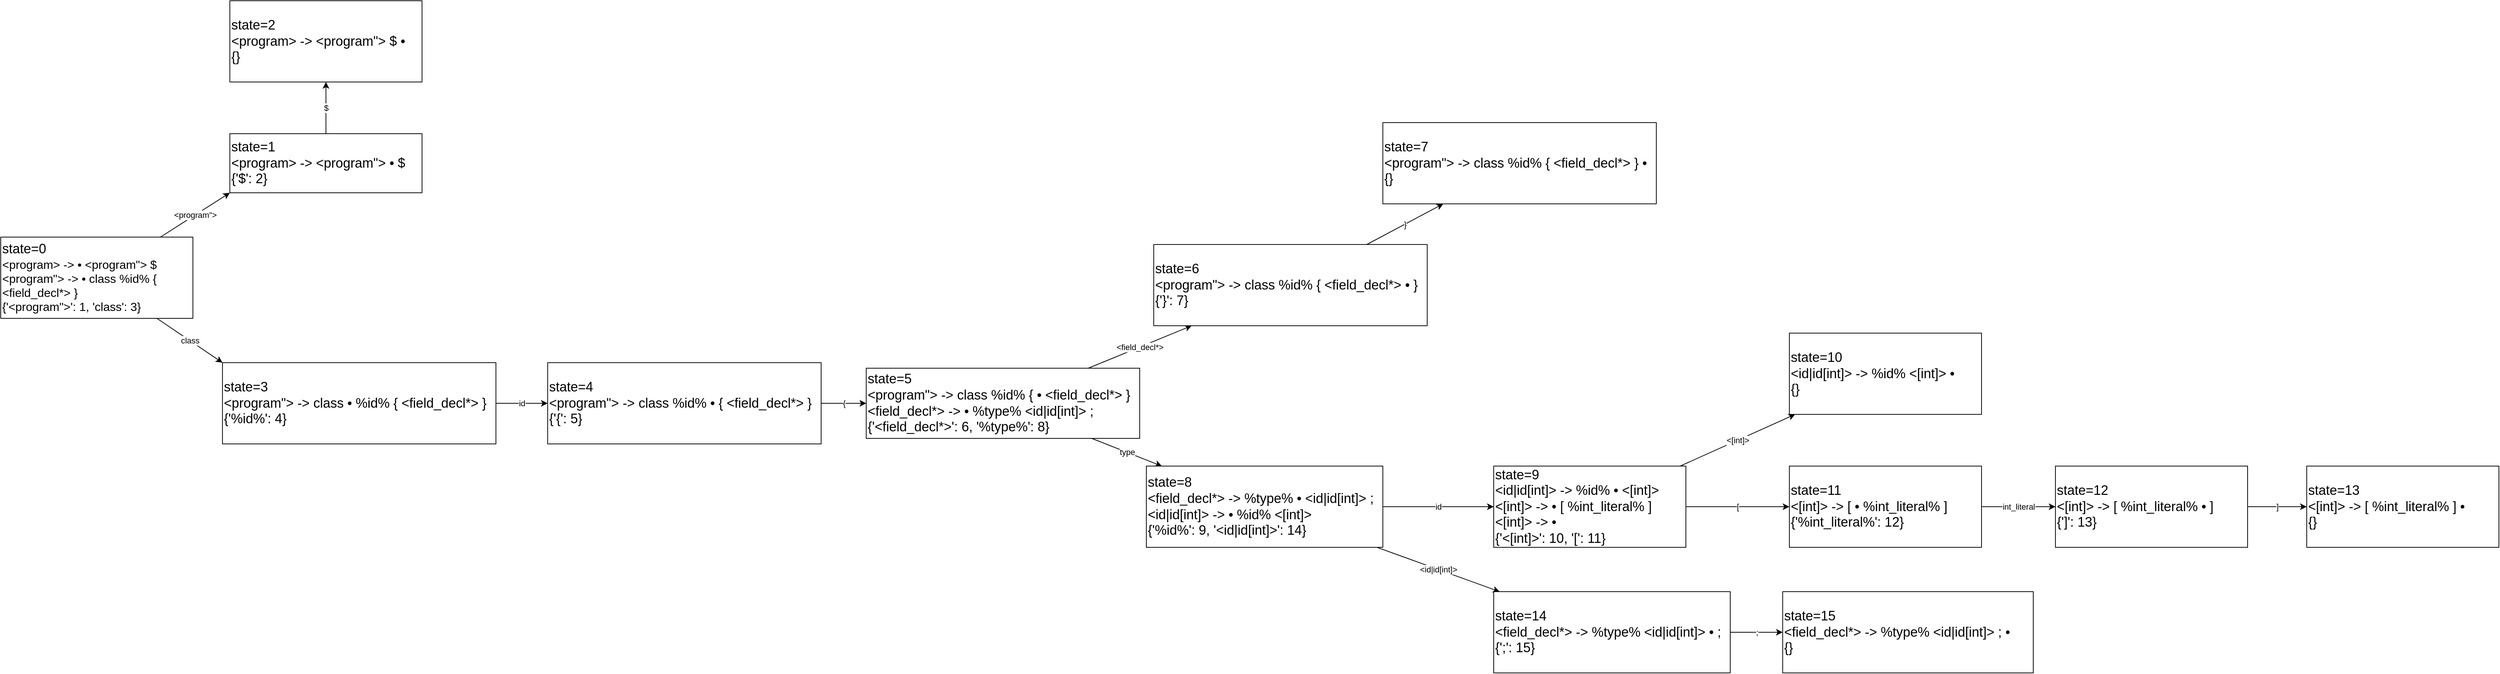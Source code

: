 <mxfile version="14.9.6" type="device"><diagram id="N5HbH7tPB-OJK3eR5Chv" name="Page-1"><mxGraphModel dx="1662" dy="822" grid="1" gridSize="10" guides="1" tooltips="1" connect="1" arrows="1" fold="1" page="1" pageScale="1" pageWidth="827" pageHeight="1169" math="0" shadow="0"><root><mxCell id="0"/><mxCell id="1" parent="0"/><mxCell id="Tpk0K-inNcOWAKqMkhPN-72" value="&amp;lt;program&quot;&amp;gt;" style="edgeStyle=none;rounded=0;orthogonalLoop=1;jettySize=auto;html=1;entryX=0;entryY=1;entryDx=0;entryDy=0;" edge="1" parent="1" source="Tpk0K-inNcOWAKqMkhPN-53" target="Tpk0K-inNcOWAKqMkhPN-55"><mxGeometry relative="1" as="geometry"/></mxCell><mxCell id="Tpk0K-inNcOWAKqMkhPN-74" value="class" style="edgeStyle=none;rounded=0;orthogonalLoop=1;jettySize=auto;html=1;entryX=0;entryY=0;entryDx=0;entryDy=0;" edge="1" parent="1" source="Tpk0K-inNcOWAKqMkhPN-53" target="Tpk0K-inNcOWAKqMkhPN-57"><mxGeometry relative="1" as="geometry"/></mxCell><mxCell id="Tpk0K-inNcOWAKqMkhPN-53" value="&lt;div&gt;&lt;font style=&quot;font-size: 18px&quot;&gt;state=0&lt;/font&gt;&lt;/div&gt;&lt;div&gt;&lt;font size=&quot;3&quot;&gt;&amp;lt;program&amp;gt; -&amp;gt; • &amp;lt;program&quot;&amp;gt; $&lt;/font&gt;&lt;/div&gt;&lt;div&gt;&lt;font size=&quot;3&quot;&gt;&amp;lt;program&quot;&amp;gt; -&amp;gt; • class %id% { &amp;lt;field_decl*&amp;gt; }&lt;/font&gt;&lt;/div&gt;&lt;div&gt;&lt;font size=&quot;3&quot;&gt;{'&amp;lt;program&quot;&amp;gt;': 1, 'class': 3}&lt;/font&gt;&lt;/div&gt;" style="rounded=0;whiteSpace=wrap;html=1;fillColor=#FFFFFF;align=left;" vertex="1" parent="1"><mxGeometry x="70" y="370" width="260" height="110" as="geometry"/></mxCell><mxCell id="Tpk0K-inNcOWAKqMkhPN-73" value="$" style="edgeStyle=none;rounded=0;orthogonalLoop=1;jettySize=auto;html=1;" edge="1" parent="1" source="Tpk0K-inNcOWAKqMkhPN-55" target="Tpk0K-inNcOWAKqMkhPN-56"><mxGeometry relative="1" as="geometry"/></mxCell><mxCell id="Tpk0K-inNcOWAKqMkhPN-55" value="&lt;div&gt;&lt;span style=&quot;font-size: 18px&quot;&gt;state=1&lt;/span&gt;&lt;/div&gt;&lt;div&gt;&lt;span style=&quot;font-size: 18px&quot;&gt;&amp;lt;program&amp;gt; -&amp;gt; &amp;lt;program&quot;&amp;gt; • $&lt;/span&gt;&lt;/div&gt;&lt;div&gt;&lt;span style=&quot;font-size: 18px&quot;&gt;{'$': 2}&lt;/span&gt;&lt;/div&gt;" style="rounded=0;whiteSpace=wrap;html=1;fillColor=#FFFFFF;align=left;" vertex="1" parent="1"><mxGeometry x="380" y="230" width="260" height="80" as="geometry"/></mxCell><mxCell id="Tpk0K-inNcOWAKqMkhPN-56" value="&lt;div&gt;&lt;span style=&quot;font-size: 18px&quot;&gt;state=2&lt;/span&gt;&lt;/div&gt;&lt;div&gt;&lt;span style=&quot;font-size: 18px&quot;&gt;&amp;lt;program&amp;gt; -&amp;gt; &amp;lt;program&quot;&amp;gt; $ •&lt;/span&gt;&lt;/div&gt;&lt;div&gt;&lt;span style=&quot;font-size: 18px&quot;&gt;{}&lt;/span&gt;&lt;/div&gt;" style="rounded=0;whiteSpace=wrap;html=1;fillColor=#FFFFFF;align=left;" vertex="1" parent="1"><mxGeometry x="380" y="50" width="260" height="110" as="geometry"/></mxCell><mxCell id="Tpk0K-inNcOWAKqMkhPN-75" value="id" style="edgeStyle=none;rounded=0;orthogonalLoop=1;jettySize=auto;html=1;" edge="1" parent="1" source="Tpk0K-inNcOWAKqMkhPN-57" target="Tpk0K-inNcOWAKqMkhPN-58"><mxGeometry relative="1" as="geometry"><mxPoint x="700" y="550" as="targetPoint"/></mxGeometry></mxCell><mxCell id="Tpk0K-inNcOWAKqMkhPN-57" value="&lt;div&gt;&lt;span style=&quot;font-size: 18px&quot;&gt;state=3&lt;/span&gt;&lt;/div&gt;&lt;div&gt;&lt;span style=&quot;font-size: 18px&quot;&gt;&amp;lt;program&quot;&amp;gt; -&amp;gt; class • %id% { &amp;lt;field_decl*&amp;gt; }&lt;/span&gt;&lt;/div&gt;&lt;div&gt;&lt;span style=&quot;font-size: 18px&quot;&gt;{'%id%': 4}&lt;/span&gt;&lt;/div&gt;" style="rounded=0;whiteSpace=wrap;html=1;fillColor=#FFFFFF;align=left;" vertex="1" parent="1"><mxGeometry x="370" y="540" width="370" height="110" as="geometry"/></mxCell><mxCell id="Tpk0K-inNcOWAKqMkhPN-76" value="{" style="edgeStyle=none;rounded=0;orthogonalLoop=1;jettySize=auto;html=1;" edge="1" parent="1" source="Tpk0K-inNcOWAKqMkhPN-58" target="Tpk0K-inNcOWAKqMkhPN-59"><mxGeometry relative="1" as="geometry"/></mxCell><mxCell id="Tpk0K-inNcOWAKqMkhPN-58" value="&lt;div&gt;&lt;span style=&quot;font-size: 18px&quot;&gt;state=4&lt;/span&gt;&lt;/div&gt;&lt;div&gt;&lt;span style=&quot;font-size: 18px&quot;&gt;&amp;lt;program&quot;&amp;gt; -&amp;gt; class %id% • { &amp;lt;field_decl*&amp;gt; }&lt;/span&gt;&lt;/div&gt;&lt;div&gt;&lt;span style=&quot;font-size: 18px&quot;&gt;{'{': 5}&lt;/span&gt;&lt;/div&gt;" style="rounded=0;whiteSpace=wrap;html=1;fillColor=#FFFFFF;align=left;" vertex="1" parent="1"><mxGeometry x="810" y="540" width="370" height="110" as="geometry"/></mxCell><mxCell id="Tpk0K-inNcOWAKqMkhPN-77" value="type" style="edgeStyle=none;rounded=0;orthogonalLoop=1;jettySize=auto;html=1;" edge="1" parent="1" source="Tpk0K-inNcOWAKqMkhPN-59" target="Tpk0K-inNcOWAKqMkhPN-63"><mxGeometry relative="1" as="geometry"/></mxCell><mxCell id="Tpk0K-inNcOWAKqMkhPN-78" value="&amp;lt;field_decl*&amp;gt;" style="edgeStyle=none;rounded=0;orthogonalLoop=1;jettySize=auto;html=1;" edge="1" parent="1" source="Tpk0K-inNcOWAKqMkhPN-59" target="Tpk0K-inNcOWAKqMkhPN-60"><mxGeometry relative="1" as="geometry"/></mxCell><mxCell id="Tpk0K-inNcOWAKqMkhPN-59" value="&lt;div&gt;&lt;span style=&quot;font-size: 18px&quot;&gt;state=5&lt;/span&gt;&lt;/div&gt;&lt;div&gt;&lt;span style=&quot;font-size: 18px&quot;&gt;&amp;lt;program&quot;&amp;gt; -&amp;gt; class %id% { • &amp;lt;field_decl*&amp;gt; }&lt;/span&gt;&lt;/div&gt;&lt;div&gt;&lt;span style=&quot;font-size: 18px&quot;&gt;&amp;lt;field_decl*&amp;gt; -&amp;gt; • %type% &amp;lt;id|id[int]&amp;gt; ;&lt;/span&gt;&lt;/div&gt;&lt;div&gt;&lt;span style=&quot;font-size: 18px&quot;&gt;{'&amp;lt;field_decl*&amp;gt;': 6, '%type%': 8}&lt;/span&gt;&lt;/div&gt;" style="rounded=0;whiteSpace=wrap;html=1;fillColor=#FFFFFF;align=left;" vertex="1" parent="1"><mxGeometry x="1241" y="547.5" width="370" height="95" as="geometry"/></mxCell><mxCell id="Tpk0K-inNcOWAKqMkhPN-79" value="}" style="edgeStyle=none;rounded=0;orthogonalLoop=1;jettySize=auto;html=1;" edge="1" parent="1" source="Tpk0K-inNcOWAKqMkhPN-60" target="Tpk0K-inNcOWAKqMkhPN-61"><mxGeometry relative="1" as="geometry"/></mxCell><mxCell id="Tpk0K-inNcOWAKqMkhPN-60" value="&lt;div&gt;&lt;span style=&quot;font-size: 18px&quot;&gt;state=6&lt;/span&gt;&lt;/div&gt;&lt;div&gt;&lt;span style=&quot;font-size: 18px&quot;&gt;&amp;lt;program&quot;&amp;gt; -&amp;gt; class %id% { &amp;lt;field_decl*&amp;gt; • }&lt;/span&gt;&lt;/div&gt;&lt;div&gt;&lt;span style=&quot;font-size: 18px&quot;&gt;{'}': 7}&lt;/span&gt;&lt;/div&gt;" style="rounded=0;whiteSpace=wrap;html=1;fillColor=#FFFFFF;align=left;" vertex="1" parent="1"><mxGeometry x="1630" y="380" width="370" height="110" as="geometry"/></mxCell><mxCell id="Tpk0K-inNcOWAKqMkhPN-61" value="&lt;div&gt;&lt;span style=&quot;font-size: 18px&quot;&gt;state=7&lt;/span&gt;&lt;/div&gt;&lt;div&gt;&lt;span style=&quot;font-size: 18px&quot;&gt;&amp;lt;program&quot;&amp;gt; -&amp;gt; class %id% { &amp;lt;field_decl*&amp;gt; } •&lt;/span&gt;&lt;/div&gt;&lt;div&gt;&lt;span style=&quot;font-size: 18px&quot;&gt;{}&lt;/span&gt;&lt;/div&gt;" style="rounded=0;whiteSpace=wrap;html=1;fillColor=#FFFFFF;align=left;" vertex="1" parent="1"><mxGeometry x="1940" y="215" width="370" height="110" as="geometry"/></mxCell><mxCell id="Tpk0K-inNcOWAKqMkhPN-83" value="[" style="edgeStyle=none;rounded=0;orthogonalLoop=1;jettySize=auto;html=1;" edge="1" parent="1" source="Tpk0K-inNcOWAKqMkhPN-62" target="Tpk0K-inNcOWAKqMkhPN-65"><mxGeometry relative="1" as="geometry"/></mxCell><mxCell id="Tpk0K-inNcOWAKqMkhPN-84" value="&amp;lt;[int]&amp;gt;" style="edgeStyle=none;rounded=0;orthogonalLoop=1;jettySize=auto;html=1;" edge="1" parent="1" source="Tpk0K-inNcOWAKqMkhPN-62" target="Tpk0K-inNcOWAKqMkhPN-64"><mxGeometry relative="1" as="geometry"/></mxCell><mxCell id="Tpk0K-inNcOWAKqMkhPN-62" value="&lt;div&gt;&lt;span style=&quot;font-size: 18px&quot;&gt;state=9&lt;/span&gt;&lt;/div&gt;&lt;div&gt;&lt;span style=&quot;font-size: 18px&quot;&gt;&amp;lt;id|id[int]&amp;gt; -&amp;gt; %id% • &amp;lt;[int]&amp;gt;&lt;/span&gt;&lt;/div&gt;&lt;div&gt;&lt;span style=&quot;font-size: 18px&quot;&gt;&amp;lt;[int]&amp;gt; -&amp;gt; • [ %int_literal% ]&lt;/span&gt;&lt;/div&gt;&lt;div&gt;&lt;span style=&quot;font-size: 18px&quot;&gt;&amp;lt;[int]&amp;gt; -&amp;gt; •&lt;/span&gt;&lt;/div&gt;&lt;div&gt;&lt;span style=&quot;font-size: 18px&quot;&gt;{'&amp;lt;[int]&amp;gt;': 10, '[': 11}&lt;/span&gt;&lt;/div&gt;" style="rounded=0;whiteSpace=wrap;html=1;fillColor=#FFFFFF;align=left;" vertex="1" parent="1"><mxGeometry x="2090" y="680" width="260" height="110" as="geometry"/></mxCell><mxCell id="Tpk0K-inNcOWAKqMkhPN-81" value="id" style="edgeStyle=none;rounded=0;orthogonalLoop=1;jettySize=auto;html=1;" edge="1" parent="1" source="Tpk0K-inNcOWAKqMkhPN-63" target="Tpk0K-inNcOWAKqMkhPN-62"><mxGeometry relative="1" as="geometry"/></mxCell><mxCell id="Tpk0K-inNcOWAKqMkhPN-82" value="&amp;lt;id|id[int]&amp;gt;" style="edgeStyle=none;rounded=0;orthogonalLoop=1;jettySize=auto;html=1;" edge="1" parent="1" source="Tpk0K-inNcOWAKqMkhPN-63" target="Tpk0K-inNcOWAKqMkhPN-68"><mxGeometry relative="1" as="geometry"/></mxCell><mxCell id="Tpk0K-inNcOWAKqMkhPN-63" value="&lt;div&gt;&lt;span style=&quot;font-size: 18px&quot;&gt;state=8&lt;/span&gt;&lt;/div&gt;&lt;div&gt;&lt;span style=&quot;font-size: 18px&quot;&gt;&amp;lt;field_decl*&amp;gt; -&amp;gt; %type% • &amp;lt;id|id[int]&amp;gt; ;&lt;/span&gt;&lt;/div&gt;&lt;div&gt;&lt;span style=&quot;font-size: 18px&quot;&gt;&amp;lt;id|id[int]&amp;gt; -&amp;gt; • %id% &amp;lt;[int]&amp;gt;&lt;/span&gt;&lt;/div&gt;&lt;div&gt;&lt;span style=&quot;font-size: 18px&quot;&gt;{'%id%': 9, '&amp;lt;id|id[int]&amp;gt;': 14}&lt;/span&gt;&lt;/div&gt;" style="rounded=0;whiteSpace=wrap;html=1;fillColor=#FFFFFF;align=left;" vertex="1" parent="1"><mxGeometry x="1620" y="680" width="320" height="110" as="geometry"/></mxCell><mxCell id="Tpk0K-inNcOWAKqMkhPN-64" value="&lt;div&gt;&lt;span style=&quot;font-size: 18px&quot;&gt;state=10&lt;/span&gt;&lt;/div&gt;&lt;div&gt;&lt;span style=&quot;font-size: 18px&quot;&gt;&amp;lt;id|id[int]&amp;gt; -&amp;gt; %id% &amp;lt;[int]&amp;gt; •&lt;/span&gt;&lt;/div&gt;&lt;div&gt;&lt;span style=&quot;font-size: 18px&quot;&gt;{}&lt;/span&gt;&lt;/div&gt;" style="rounded=0;whiteSpace=wrap;html=1;fillColor=#FFFFFF;align=left;" vertex="1" parent="1"><mxGeometry x="2490" y="500" width="260" height="110" as="geometry"/></mxCell><mxCell id="Tpk0K-inNcOWAKqMkhPN-85" value="int_literal" style="edgeStyle=none;rounded=0;orthogonalLoop=1;jettySize=auto;html=1;" edge="1" parent="1" source="Tpk0K-inNcOWAKqMkhPN-65" target="Tpk0K-inNcOWAKqMkhPN-66"><mxGeometry relative="1" as="geometry"/></mxCell><mxCell id="Tpk0K-inNcOWAKqMkhPN-65" value="&lt;div&gt;&lt;span style=&quot;font-size: 18px&quot;&gt;state=11&lt;/span&gt;&lt;/div&gt;&lt;div&gt;&lt;span style=&quot;font-size: 18px&quot;&gt;&amp;lt;[int]&amp;gt; -&amp;gt; [ • %int_literal% ]&lt;/span&gt;&lt;/div&gt;&lt;div&gt;&lt;span style=&quot;font-size: 18px&quot;&gt;{'%int_literal%': 12}&lt;/span&gt;&lt;/div&gt;" style="rounded=0;whiteSpace=wrap;html=1;fillColor=#FFFFFF;align=left;" vertex="1" parent="1"><mxGeometry x="2490" y="680" width="260" height="110" as="geometry"/></mxCell><mxCell id="Tpk0K-inNcOWAKqMkhPN-86" value="]" style="edgeStyle=none;rounded=0;orthogonalLoop=1;jettySize=auto;html=1;" edge="1" parent="1" source="Tpk0K-inNcOWAKqMkhPN-66" target="Tpk0K-inNcOWAKqMkhPN-67"><mxGeometry relative="1" as="geometry"/></mxCell><mxCell id="Tpk0K-inNcOWAKqMkhPN-66" value="&lt;div&gt;&lt;span style=&quot;font-size: 18px&quot;&gt;state=12&lt;/span&gt;&lt;/div&gt;&lt;div&gt;&lt;span style=&quot;font-size: 18px&quot;&gt;&amp;lt;[int]&amp;gt; -&amp;gt; [ %int_literal% • ]&lt;/span&gt;&lt;/div&gt;&lt;div&gt;&lt;span style=&quot;font-size: 18px&quot;&gt;{']': 13}&lt;/span&gt;&lt;/div&gt;" style="rounded=0;whiteSpace=wrap;html=1;fillColor=#FFFFFF;align=left;" vertex="1" parent="1"><mxGeometry x="2850" y="680" width="260" height="110" as="geometry"/></mxCell><mxCell id="Tpk0K-inNcOWAKqMkhPN-67" value="&lt;div&gt;&lt;span style=&quot;font-size: 18px&quot;&gt;state=13&lt;/span&gt;&lt;/div&gt;&lt;div&gt;&lt;span style=&quot;font-size: 18px&quot;&gt;&amp;lt;[int]&amp;gt; -&amp;gt; [ %int_literal% ] •&lt;/span&gt;&lt;/div&gt;&lt;div&gt;&lt;span style=&quot;font-size: 18px&quot;&gt;{}&lt;/span&gt;&lt;/div&gt;" style="rounded=0;whiteSpace=wrap;html=1;fillColor=#FFFFFF;align=left;" vertex="1" parent="1"><mxGeometry x="3190" y="680" width="260" height="110" as="geometry"/></mxCell><mxCell id="Tpk0K-inNcOWAKqMkhPN-87" value=";" style="edgeStyle=none;rounded=0;orthogonalLoop=1;jettySize=auto;html=1;" edge="1" parent="1" source="Tpk0K-inNcOWAKqMkhPN-68" target="Tpk0K-inNcOWAKqMkhPN-69"><mxGeometry relative="1" as="geometry"/></mxCell><mxCell id="Tpk0K-inNcOWAKqMkhPN-68" value="&lt;div&gt;&lt;span style=&quot;font-size: 18px&quot;&gt;state=14&lt;/span&gt;&lt;/div&gt;&lt;div&gt;&lt;span style=&quot;font-size: 18px&quot;&gt;&amp;lt;field_decl*&amp;gt; -&amp;gt; %type% &amp;lt;id|id[int]&amp;gt; • ;&lt;/span&gt;&lt;/div&gt;&lt;div&gt;&lt;span style=&quot;font-size: 18px&quot;&gt;{';': 15}&lt;/span&gt;&lt;/div&gt;" style="rounded=0;whiteSpace=wrap;html=1;fillColor=#FFFFFF;align=left;" vertex="1" parent="1"><mxGeometry x="2090" y="850" width="320" height="110" as="geometry"/></mxCell><mxCell id="Tpk0K-inNcOWAKqMkhPN-69" value="&lt;div&gt;&lt;span style=&quot;font-size: 18px&quot;&gt;state=15&lt;/span&gt;&lt;/div&gt;&lt;div&gt;&lt;span style=&quot;font-size: 18px&quot;&gt;&amp;lt;field_decl*&amp;gt; -&amp;gt; %type% &amp;lt;id|id[int]&amp;gt; ; •&lt;/span&gt;&lt;/div&gt;&lt;div&gt;&lt;span style=&quot;font-size: 18px&quot;&gt;{}&lt;/span&gt;&lt;/div&gt;" style="rounded=0;whiteSpace=wrap;html=1;fillColor=#FFFFFF;align=left;" vertex="1" parent="1"><mxGeometry x="2481" y="850" width="339" height="110" as="geometry"/></mxCell></root></mxGraphModel></diagram></mxfile>